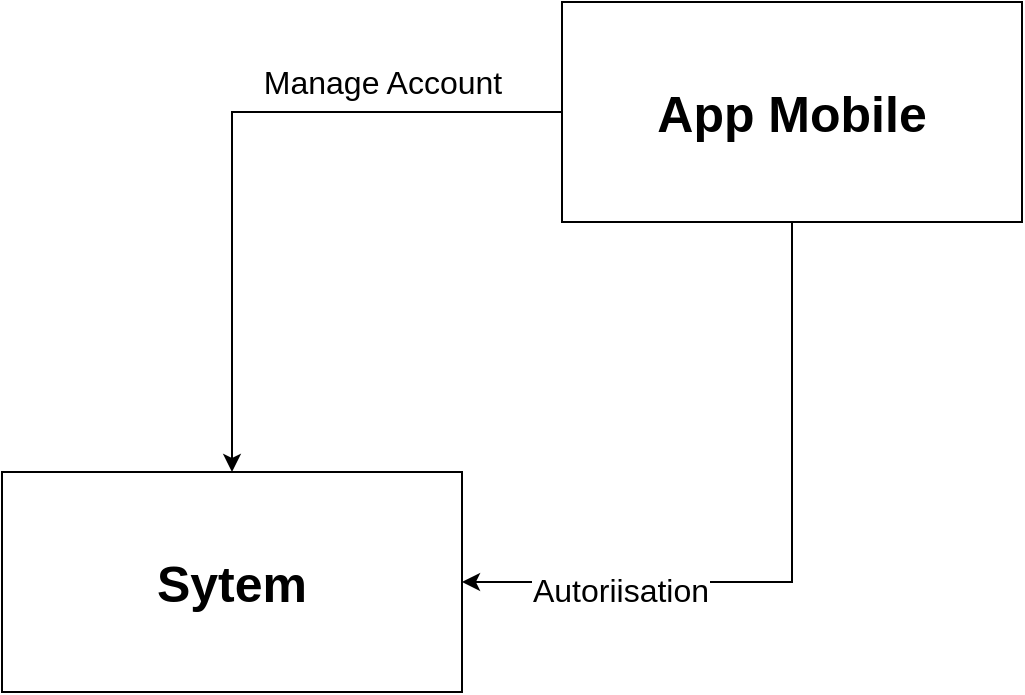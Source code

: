 <mxfile version="21.7.2" type="github">
  <diagram name="Page-1" id="IOzJ-zDNC9FpTQ4LdG1J">
    <mxGraphModel dx="832" dy="465" grid="1" gridSize="10" guides="1" tooltips="1" connect="1" arrows="1" fold="1" page="1" pageScale="1" pageWidth="850" pageHeight="1100" math="0" shadow="0">
      <root>
        <mxCell id="0" />
        <mxCell id="1" parent="0" />
        <mxCell id="QRiWPf_pXV-Vg4s1JzHY-1" value="&lt;font style=&quot;font-size: 25px;&quot;&gt;&lt;b&gt;Sytem&lt;/b&gt;&lt;/font&gt;" style="rounded=0;whiteSpace=wrap;html=1;" vertex="1" parent="1">
          <mxGeometry x="310" y="495" width="230" height="110" as="geometry" />
        </mxCell>
        <mxCell id="QRiWPf_pXV-Vg4s1JzHY-4" style="edgeStyle=orthogonalEdgeStyle;rounded=0;orthogonalLoop=1;jettySize=auto;html=1;exitX=0;exitY=0.5;exitDx=0;exitDy=0;entryX=0.5;entryY=0;entryDx=0;entryDy=0;" edge="1" parent="1" source="QRiWPf_pXV-Vg4s1JzHY-3" target="QRiWPf_pXV-Vg4s1JzHY-1">
          <mxGeometry relative="1" as="geometry" />
        </mxCell>
        <mxCell id="QRiWPf_pXV-Vg4s1JzHY-5" value="&lt;font style=&quot;font-size: 16px;&quot;&gt;Manage Account&lt;/font&gt;" style="edgeLabel;html=1;align=center;verticalAlign=middle;resizable=0;points=[];" vertex="1" connectable="0" parent="QRiWPf_pXV-Vg4s1JzHY-4">
          <mxGeometry x="0.241" y="-2" relative="1" as="geometry">
            <mxPoint x="77" y="-64" as="offset" />
          </mxGeometry>
        </mxCell>
        <mxCell id="QRiWPf_pXV-Vg4s1JzHY-6" style="edgeStyle=orthogonalEdgeStyle;rounded=0;orthogonalLoop=1;jettySize=auto;html=1;exitX=0.5;exitY=1;exitDx=0;exitDy=0;entryX=1;entryY=0.5;entryDx=0;entryDy=0;" edge="1" parent="1" source="QRiWPf_pXV-Vg4s1JzHY-3" target="QRiWPf_pXV-Vg4s1JzHY-1">
          <mxGeometry relative="1" as="geometry" />
        </mxCell>
        <mxCell id="QRiWPf_pXV-Vg4s1JzHY-7" value="&lt;font style=&quot;font-size: 16px;&quot;&gt;Autoriisation&lt;/font&gt;" style="edgeLabel;html=1;align=center;verticalAlign=middle;resizable=0;points=[];" vertex="1" connectable="0" parent="QRiWPf_pXV-Vg4s1JzHY-6">
          <mxGeometry x="0.542" y="4" relative="1" as="geometry">
            <mxPoint as="offset" />
          </mxGeometry>
        </mxCell>
        <mxCell id="QRiWPf_pXV-Vg4s1JzHY-3" value="&lt;font style=&quot;font-size: 25px;&quot;&gt;&lt;b&gt;App Mobile&lt;/b&gt;&lt;/font&gt;" style="rounded=0;whiteSpace=wrap;html=1;" vertex="1" parent="1">
          <mxGeometry x="590" y="260" width="230" height="110" as="geometry" />
        </mxCell>
      </root>
    </mxGraphModel>
  </diagram>
</mxfile>
